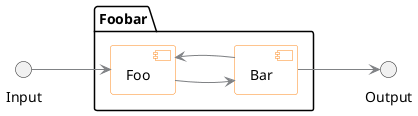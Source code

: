 @startuml
    left to right direction

    skinparam component {
        BackgroundColor White
        BorderColor #fd891c
        ArrowColor #808285
    }
    skinparam note {
        BackgroundColor #ffcc00
        BorderColor #ff6665
    }
    skinparam stereotypeCBackgroundColor #9d65a9
    skinparam shadowing false


    interface Input
    interface Output

    package Foobar {
        component Foo

        component Bar

        Foo --> Bar
        Foo <-- Bar
    }

    Input --> Foo
    Bar --> Output

@enduml
